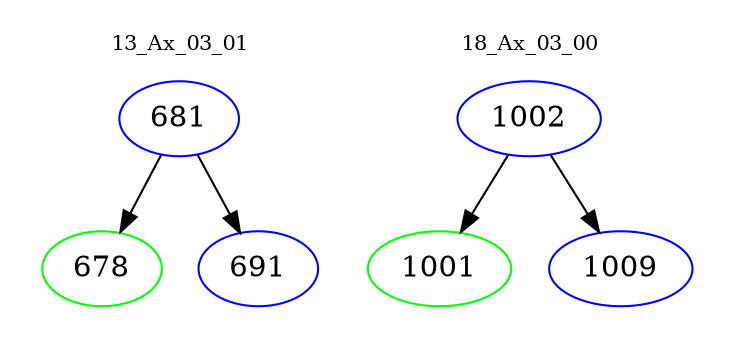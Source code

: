 digraph{
subgraph cluster_0 {
color = white
label = "13_Ax_03_01";
fontsize=10;
T0_681 [label="681", color="blue"]
T0_681 -> T0_678 [color="black"]
T0_678 [label="678", color="green"]
T0_681 -> T0_691 [color="black"]
T0_691 [label="691", color="blue"]
}
subgraph cluster_1 {
color = white
label = "18_Ax_03_00";
fontsize=10;
T1_1002 [label="1002", color="blue"]
T1_1002 -> T1_1001 [color="black"]
T1_1001 [label="1001", color="green"]
T1_1002 -> T1_1009 [color="black"]
T1_1009 [label="1009", color="blue"]
}
}
